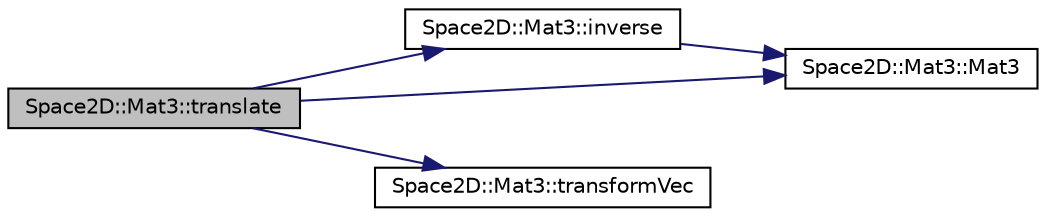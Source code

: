 digraph "Space2D::Mat3::translate"
{
 // INTERACTIVE_SVG=YES
 // LATEX_PDF_SIZE
  edge [fontname="Helvetica",fontsize="10",labelfontname="Helvetica",labelfontsize="10"];
  node [fontname="Helvetica",fontsize="10",shape=record];
  rankdir="LR";
  Node1 [label="Space2D::Mat3::translate",height=0.2,width=0.4,color="black", fillcolor="grey75", style="filled", fontcolor="black",tooltip=" "];
  Node1 -> Node2 [color="midnightblue",fontsize="10",style="solid",fontname="Helvetica"];
  Node2 [label="Space2D::Mat3::inverse",height=0.2,width=0.4,color="black", fillcolor="white", style="filled",URL="$class_space2_d_1_1_mat3.html#a1eb65848c04ae2955dee7cbdffc1dbf8",tooltip=" "];
  Node2 -> Node3 [color="midnightblue",fontsize="10",style="solid",fontname="Helvetica"];
  Node3 [label="Space2D::Mat3::Mat3",height=0.2,width=0.4,color="black", fillcolor="white", style="filled",URL="$class_space2_d_1_1_mat3.html#ad1b4e51e5231dd890f9296b1d108fb9e",tooltip=" "];
  Node1 -> Node3 [color="midnightblue",fontsize="10",style="solid",fontname="Helvetica"];
  Node1 -> Node4 [color="midnightblue",fontsize="10",style="solid",fontname="Helvetica"];
  Node4 [label="Space2D::Mat3::transformVec",height=0.2,width=0.4,color="black", fillcolor="white", style="filled",URL="$class_space2_d_1_1_mat3.html#ae5eb51c63befbc6eab17e5d6c7b475c3",tooltip=" "];
}

